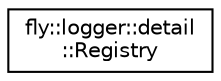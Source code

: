digraph "Graphical Class Hierarchy"
{
 // LATEX_PDF_SIZE
  edge [fontname="Helvetica",fontsize="10",labelfontname="Helvetica",labelfontsize="10"];
  node [fontname="Helvetica",fontsize="10",shape=record];
  rankdir="LR";
  Node0 [label="fly::logger::detail\l::Registry",height=0.2,width=0.4,color="black", fillcolor="white", style="filled",URL="$classfly_1_1logger_1_1detail_1_1_registry.html",tooltip=" "];
}
